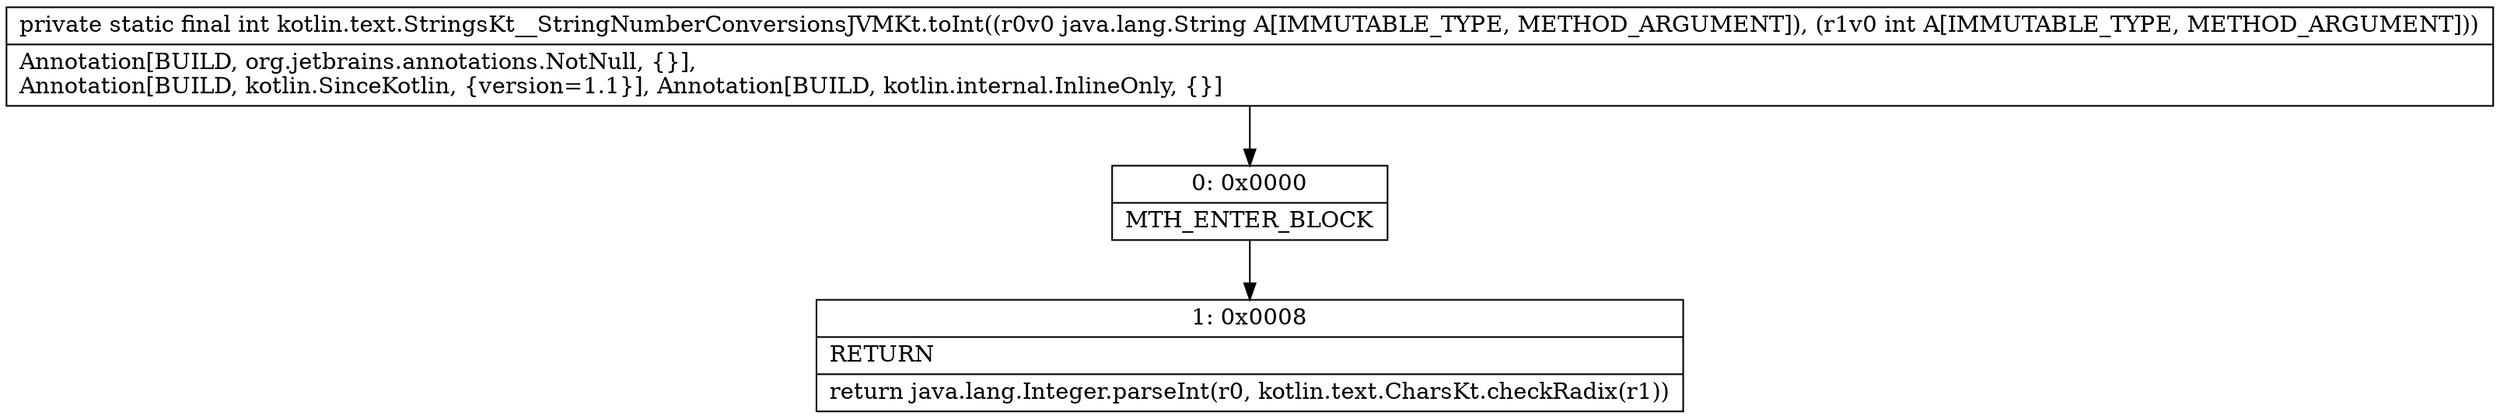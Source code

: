 digraph "CFG forkotlin.text.StringsKt__StringNumberConversionsJVMKt.toInt(Ljava\/lang\/String;I)I" {
Node_0 [shape=record,label="{0\:\ 0x0000|MTH_ENTER_BLOCK\l}"];
Node_1 [shape=record,label="{1\:\ 0x0008|RETURN\l|return java.lang.Integer.parseInt(r0, kotlin.text.CharsKt.checkRadix(r1))\l}"];
MethodNode[shape=record,label="{private static final int kotlin.text.StringsKt__StringNumberConversionsJVMKt.toInt((r0v0 java.lang.String A[IMMUTABLE_TYPE, METHOD_ARGUMENT]), (r1v0 int A[IMMUTABLE_TYPE, METHOD_ARGUMENT]))  | Annotation[BUILD, org.jetbrains.annotations.NotNull, \{\}], \lAnnotation[BUILD, kotlin.SinceKotlin, \{version=1.1\}], Annotation[BUILD, kotlin.internal.InlineOnly, \{\}]\l}"];
MethodNode -> Node_0;
Node_0 -> Node_1;
}

